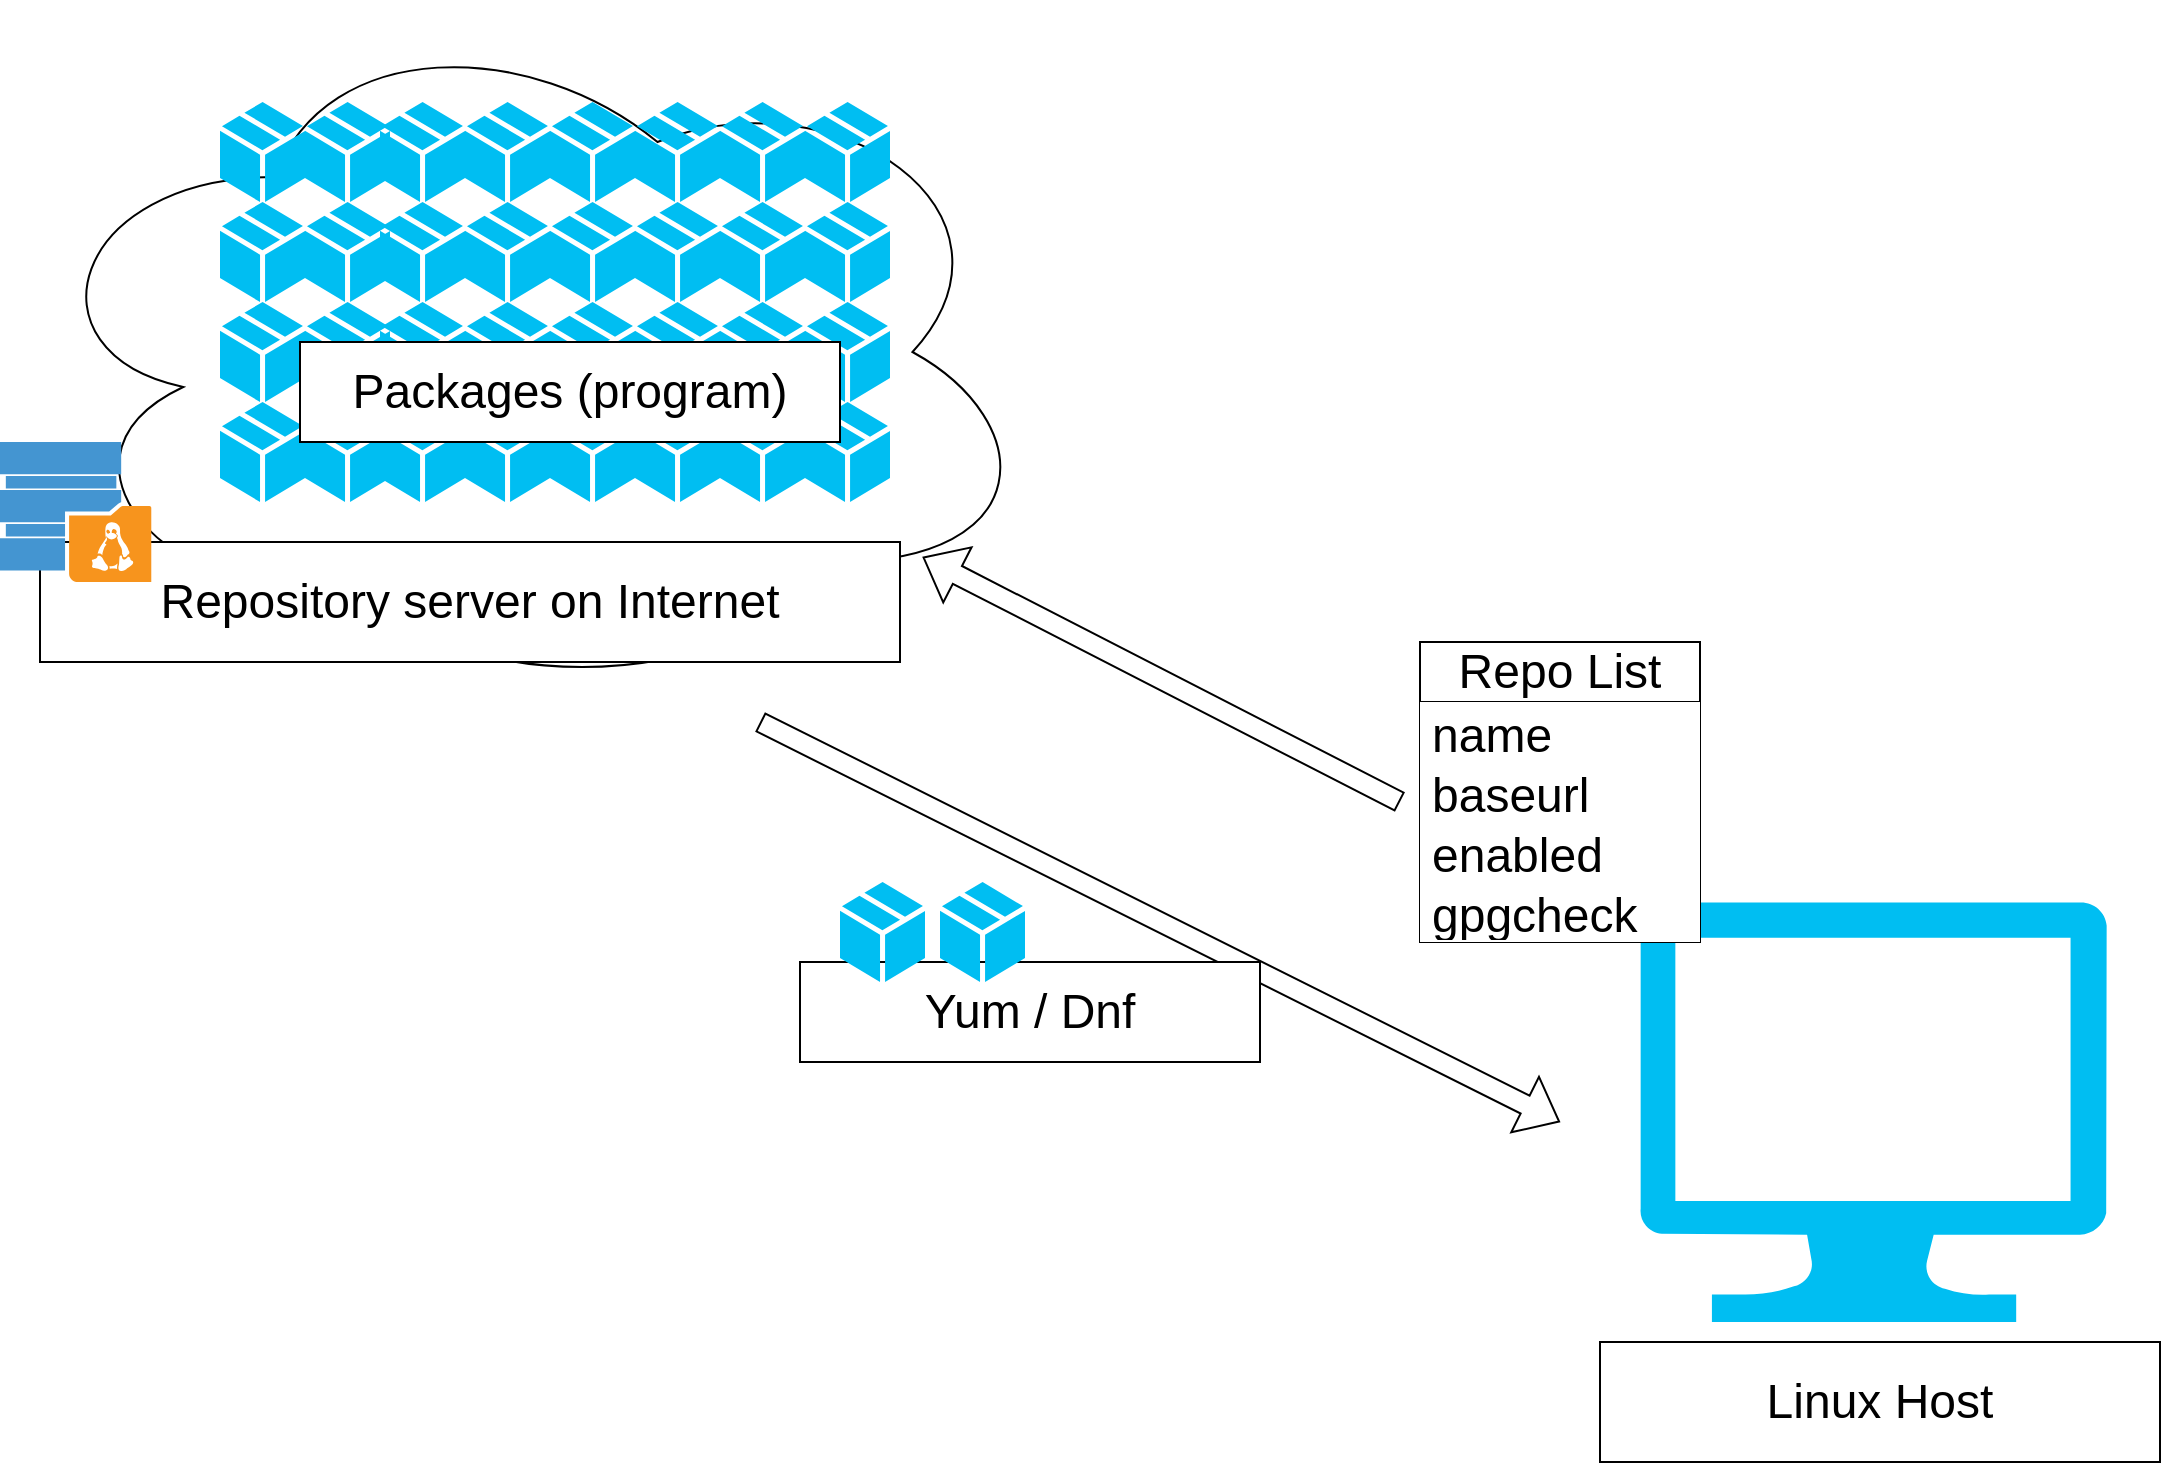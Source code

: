 <mxfile version="20.8.22" type="github">
  <diagram name="페이지-1" id="KyzcM3CwXOdCmTSFE3pm">
    <mxGraphModel dx="1325" dy="654" grid="1" gridSize="10" guides="1" tooltips="1" connect="1" arrows="1" fold="1" page="1" pageScale="1" pageWidth="1169" pageHeight="827" math="0" shadow="0">
      <root>
        <mxCell id="0" />
        <mxCell id="1" style="locked=1;" parent="0" />
        <mxCell id="UqRdVdEij4UEKLvfqGT5-1" value="" style="ellipse;shape=cloud;whiteSpace=wrap;html=1;" parent="1" vertex="1">
          <mxGeometry x="50" y="40" width="510" height="350" as="geometry" />
        </mxCell>
        <mxCell id="UqRdVdEij4UEKLvfqGT5-3" value="packages" style="locked=1;" parent="0" />
        <mxCell id="UqRdVdEij4UEKLvfqGT5-49" value="" style="group" parent="UqRdVdEij4UEKLvfqGT5-3" vertex="1" connectable="0">
          <mxGeometry x="150" y="90" width="335" height="200" as="geometry" />
        </mxCell>
        <mxCell id="UqRdVdEij4UEKLvfqGT5-20" value="" style="group" parent="UqRdVdEij4UEKLvfqGT5-49" vertex="1" connectable="0">
          <mxGeometry width="85" height="200" as="geometry" />
        </mxCell>
        <mxCell id="UqRdVdEij4UEKLvfqGT5-4" value="" style="verticalLabelPosition=bottom;html=1;verticalAlign=top;align=center;strokeColor=none;fillColor=#00BEF2;shape=mxgraph.azure.cloud_service_package_file;" parent="UqRdVdEij4UEKLvfqGT5-20" vertex="1">
          <mxGeometry width="42.5" height="50" as="geometry" />
        </mxCell>
        <mxCell id="UqRdVdEij4UEKLvfqGT5-5" value="" style="verticalLabelPosition=bottom;html=1;verticalAlign=top;align=center;strokeColor=none;fillColor=#00BEF2;shape=mxgraph.azure.cloud_service_package_file;" parent="UqRdVdEij4UEKLvfqGT5-20" vertex="1">
          <mxGeometry y="50" width="42.5" height="50" as="geometry" />
        </mxCell>
        <mxCell id="UqRdVdEij4UEKLvfqGT5-6" value="" style="verticalLabelPosition=bottom;html=1;verticalAlign=top;align=center;strokeColor=none;fillColor=#00BEF2;shape=mxgraph.azure.cloud_service_package_file;" parent="UqRdVdEij4UEKLvfqGT5-20" vertex="1">
          <mxGeometry y="100" width="42.5" height="50" as="geometry" />
        </mxCell>
        <mxCell id="UqRdVdEij4UEKLvfqGT5-7" value="" style="verticalLabelPosition=bottom;html=1;verticalAlign=top;align=center;strokeColor=none;fillColor=#00BEF2;shape=mxgraph.azure.cloud_service_package_file;" parent="UqRdVdEij4UEKLvfqGT5-20" vertex="1">
          <mxGeometry y="150" width="42.5" height="50" as="geometry" />
        </mxCell>
        <mxCell id="UqRdVdEij4UEKLvfqGT5-8" value="" style="verticalLabelPosition=bottom;html=1;verticalAlign=top;align=center;strokeColor=none;fillColor=#00BEF2;shape=mxgraph.azure.cloud_service_package_file;" parent="UqRdVdEij4UEKLvfqGT5-20" vertex="1">
          <mxGeometry x="42.5" width="42.5" height="50" as="geometry" />
        </mxCell>
        <mxCell id="UqRdVdEij4UEKLvfqGT5-9" value="" style="verticalLabelPosition=bottom;html=1;verticalAlign=top;align=center;strokeColor=none;fillColor=#00BEF2;shape=mxgraph.azure.cloud_service_package_file;" parent="UqRdVdEij4UEKLvfqGT5-20" vertex="1">
          <mxGeometry x="42.5" y="50" width="42.5" height="50" as="geometry" />
        </mxCell>
        <mxCell id="UqRdVdEij4UEKLvfqGT5-10" value="" style="verticalLabelPosition=bottom;html=1;verticalAlign=top;align=center;strokeColor=none;fillColor=#00BEF2;shape=mxgraph.azure.cloud_service_package_file;" parent="UqRdVdEij4UEKLvfqGT5-20" vertex="1">
          <mxGeometry x="42.5" y="100" width="42.5" height="50" as="geometry" />
        </mxCell>
        <mxCell id="UqRdVdEij4UEKLvfqGT5-11" value="" style="verticalLabelPosition=bottom;html=1;verticalAlign=top;align=center;strokeColor=none;fillColor=#00BEF2;shape=mxgraph.azure.cloud_service_package_file;" parent="UqRdVdEij4UEKLvfqGT5-20" vertex="1">
          <mxGeometry x="42.5" y="150" width="42.5" height="50" as="geometry" />
        </mxCell>
        <mxCell id="UqRdVdEij4UEKLvfqGT5-21" value="" style="group" parent="UqRdVdEij4UEKLvfqGT5-49" vertex="1" connectable="0">
          <mxGeometry x="80" width="85" height="200" as="geometry" />
        </mxCell>
        <mxCell id="UqRdVdEij4UEKLvfqGT5-22" value="" style="verticalLabelPosition=bottom;html=1;verticalAlign=top;align=center;strokeColor=none;fillColor=#00BEF2;shape=mxgraph.azure.cloud_service_package_file;" parent="UqRdVdEij4UEKLvfqGT5-21" vertex="1">
          <mxGeometry width="42.5" height="50" as="geometry" />
        </mxCell>
        <mxCell id="UqRdVdEij4UEKLvfqGT5-23" value="" style="verticalLabelPosition=bottom;html=1;verticalAlign=top;align=center;strokeColor=none;fillColor=#00BEF2;shape=mxgraph.azure.cloud_service_package_file;" parent="UqRdVdEij4UEKLvfqGT5-21" vertex="1">
          <mxGeometry y="50" width="42.5" height="50" as="geometry" />
        </mxCell>
        <mxCell id="UqRdVdEij4UEKLvfqGT5-24" value="" style="verticalLabelPosition=bottom;html=1;verticalAlign=top;align=center;strokeColor=none;fillColor=#00BEF2;shape=mxgraph.azure.cloud_service_package_file;" parent="UqRdVdEij4UEKLvfqGT5-21" vertex="1">
          <mxGeometry y="100" width="42.5" height="50" as="geometry" />
        </mxCell>
        <mxCell id="UqRdVdEij4UEKLvfqGT5-25" value="" style="verticalLabelPosition=bottom;html=1;verticalAlign=top;align=center;strokeColor=none;fillColor=#00BEF2;shape=mxgraph.azure.cloud_service_package_file;" parent="UqRdVdEij4UEKLvfqGT5-21" vertex="1">
          <mxGeometry y="150" width="42.5" height="50" as="geometry" />
        </mxCell>
        <mxCell id="UqRdVdEij4UEKLvfqGT5-26" value="" style="verticalLabelPosition=bottom;html=1;verticalAlign=top;align=center;strokeColor=none;fillColor=#00BEF2;shape=mxgraph.azure.cloud_service_package_file;" parent="UqRdVdEij4UEKLvfqGT5-21" vertex="1">
          <mxGeometry x="42.5" width="42.5" height="50" as="geometry" />
        </mxCell>
        <mxCell id="UqRdVdEij4UEKLvfqGT5-27" value="" style="verticalLabelPosition=bottom;html=1;verticalAlign=top;align=center;strokeColor=none;fillColor=#00BEF2;shape=mxgraph.azure.cloud_service_package_file;" parent="UqRdVdEij4UEKLvfqGT5-21" vertex="1">
          <mxGeometry x="42.5" y="50" width="42.5" height="50" as="geometry" />
        </mxCell>
        <mxCell id="UqRdVdEij4UEKLvfqGT5-28" value="" style="verticalLabelPosition=bottom;html=1;verticalAlign=top;align=center;strokeColor=none;fillColor=#00BEF2;shape=mxgraph.azure.cloud_service_package_file;" parent="UqRdVdEij4UEKLvfqGT5-21" vertex="1">
          <mxGeometry x="42.5" y="100" width="42.5" height="50" as="geometry" />
        </mxCell>
        <mxCell id="UqRdVdEij4UEKLvfqGT5-29" value="" style="verticalLabelPosition=bottom;html=1;verticalAlign=top;align=center;strokeColor=none;fillColor=#00BEF2;shape=mxgraph.azure.cloud_service_package_file;" parent="UqRdVdEij4UEKLvfqGT5-21" vertex="1">
          <mxGeometry x="42.5" y="150" width="42.5" height="50" as="geometry" />
        </mxCell>
        <mxCell id="UqRdVdEij4UEKLvfqGT5-30" value="" style="group" parent="UqRdVdEij4UEKLvfqGT5-49" vertex="1" connectable="0">
          <mxGeometry x="250" width="85" height="200" as="geometry" />
        </mxCell>
        <mxCell id="UqRdVdEij4UEKLvfqGT5-31" value="" style="verticalLabelPosition=bottom;html=1;verticalAlign=top;align=center;strokeColor=none;fillColor=#00BEF2;shape=mxgraph.azure.cloud_service_package_file;" parent="UqRdVdEij4UEKLvfqGT5-30" vertex="1">
          <mxGeometry width="42.5" height="50" as="geometry" />
        </mxCell>
        <mxCell id="UqRdVdEij4UEKLvfqGT5-32" value="" style="verticalLabelPosition=bottom;html=1;verticalAlign=top;align=center;strokeColor=none;fillColor=#00BEF2;shape=mxgraph.azure.cloud_service_package_file;" parent="UqRdVdEij4UEKLvfqGT5-30" vertex="1">
          <mxGeometry y="50" width="42.5" height="50" as="geometry" />
        </mxCell>
        <mxCell id="UqRdVdEij4UEKLvfqGT5-33" value="" style="verticalLabelPosition=bottom;html=1;verticalAlign=top;align=center;strokeColor=none;fillColor=#00BEF2;shape=mxgraph.azure.cloud_service_package_file;" parent="UqRdVdEij4UEKLvfqGT5-30" vertex="1">
          <mxGeometry y="100" width="42.5" height="50" as="geometry" />
        </mxCell>
        <mxCell id="UqRdVdEij4UEKLvfqGT5-34" value="" style="verticalLabelPosition=bottom;html=1;verticalAlign=top;align=center;strokeColor=none;fillColor=#00BEF2;shape=mxgraph.azure.cloud_service_package_file;" parent="UqRdVdEij4UEKLvfqGT5-30" vertex="1">
          <mxGeometry y="150" width="42.5" height="50" as="geometry" />
        </mxCell>
        <mxCell id="UqRdVdEij4UEKLvfqGT5-35" value="" style="verticalLabelPosition=bottom;html=1;verticalAlign=top;align=center;strokeColor=none;fillColor=#00BEF2;shape=mxgraph.azure.cloud_service_package_file;" parent="UqRdVdEij4UEKLvfqGT5-30" vertex="1">
          <mxGeometry x="42.5" width="42.5" height="50" as="geometry" />
        </mxCell>
        <mxCell id="UqRdVdEij4UEKLvfqGT5-36" value="" style="verticalLabelPosition=bottom;html=1;verticalAlign=top;align=center;strokeColor=none;fillColor=#00BEF2;shape=mxgraph.azure.cloud_service_package_file;" parent="UqRdVdEij4UEKLvfqGT5-30" vertex="1">
          <mxGeometry x="42.5" y="50" width="42.5" height="50" as="geometry" />
        </mxCell>
        <mxCell id="UqRdVdEij4UEKLvfqGT5-37" value="" style="verticalLabelPosition=bottom;html=1;verticalAlign=top;align=center;strokeColor=none;fillColor=#00BEF2;shape=mxgraph.azure.cloud_service_package_file;" parent="UqRdVdEij4UEKLvfqGT5-30" vertex="1">
          <mxGeometry x="42.5" y="100" width="42.5" height="50" as="geometry" />
        </mxCell>
        <mxCell id="UqRdVdEij4UEKLvfqGT5-38" value="" style="verticalLabelPosition=bottom;html=1;verticalAlign=top;align=center;strokeColor=none;fillColor=#00BEF2;shape=mxgraph.azure.cloud_service_package_file;" parent="UqRdVdEij4UEKLvfqGT5-30" vertex="1">
          <mxGeometry x="42.5" y="150" width="42.5" height="50" as="geometry" />
        </mxCell>
        <mxCell id="UqRdVdEij4UEKLvfqGT5-40" value="" style="group" parent="UqRdVdEij4UEKLvfqGT5-49" vertex="1" connectable="0">
          <mxGeometry x="165" width="145" height="200" as="geometry" />
        </mxCell>
        <mxCell id="UqRdVdEij4UEKLvfqGT5-41" value="" style="verticalLabelPosition=bottom;html=1;verticalAlign=top;align=center;strokeColor=none;fillColor=#00BEF2;shape=mxgraph.azure.cloud_service_package_file;" parent="UqRdVdEij4UEKLvfqGT5-40" vertex="1">
          <mxGeometry width="42.5" height="50" as="geometry" />
        </mxCell>
        <mxCell id="UqRdVdEij4UEKLvfqGT5-42" value="" style="verticalLabelPosition=bottom;html=1;verticalAlign=top;align=center;strokeColor=none;fillColor=#00BEF2;shape=mxgraph.azure.cloud_service_package_file;" parent="UqRdVdEij4UEKLvfqGT5-40" vertex="1">
          <mxGeometry y="50" width="42.5" height="50" as="geometry" />
        </mxCell>
        <mxCell id="UqRdVdEij4UEKLvfqGT5-43" value="" style="verticalLabelPosition=bottom;html=1;verticalAlign=top;align=center;strokeColor=none;fillColor=#00BEF2;shape=mxgraph.azure.cloud_service_package_file;" parent="UqRdVdEij4UEKLvfqGT5-40" vertex="1">
          <mxGeometry y="100" width="42.5" height="50" as="geometry" />
        </mxCell>
        <mxCell id="UqRdVdEij4UEKLvfqGT5-44" value="" style="verticalLabelPosition=bottom;html=1;verticalAlign=top;align=center;strokeColor=none;fillColor=#00BEF2;shape=mxgraph.azure.cloud_service_package_file;" parent="UqRdVdEij4UEKLvfqGT5-40" vertex="1">
          <mxGeometry y="150" width="42.5" height="50" as="geometry" />
        </mxCell>
        <mxCell id="UqRdVdEij4UEKLvfqGT5-45" value="" style="verticalLabelPosition=bottom;html=1;verticalAlign=top;align=center;strokeColor=none;fillColor=#00BEF2;shape=mxgraph.azure.cloud_service_package_file;" parent="UqRdVdEij4UEKLvfqGT5-40" vertex="1">
          <mxGeometry x="42.5" width="42.5" height="50" as="geometry" />
        </mxCell>
        <mxCell id="UqRdVdEij4UEKLvfqGT5-46" value="" style="verticalLabelPosition=bottom;html=1;verticalAlign=top;align=center;strokeColor=none;fillColor=#00BEF2;shape=mxgraph.azure.cloud_service_package_file;" parent="UqRdVdEij4UEKLvfqGT5-40" vertex="1">
          <mxGeometry x="42.5" y="50" width="42.5" height="50" as="geometry" />
        </mxCell>
        <mxCell id="UqRdVdEij4UEKLvfqGT5-47" value="" style="verticalLabelPosition=bottom;html=1;verticalAlign=top;align=center;strokeColor=none;fillColor=#00BEF2;shape=mxgraph.azure.cloud_service_package_file;" parent="UqRdVdEij4UEKLvfqGT5-40" vertex="1">
          <mxGeometry x="42.5" y="100" width="42.5" height="50" as="geometry" />
        </mxCell>
        <mxCell id="UqRdVdEij4UEKLvfqGT5-48" value="" style="verticalLabelPosition=bottom;html=1;verticalAlign=top;align=center;strokeColor=none;fillColor=#00BEF2;shape=mxgraph.azure.cloud_service_package_file;" parent="UqRdVdEij4UEKLvfqGT5-40" vertex="1">
          <mxGeometry x="42.5" y="150" width="42.5" height="50" as="geometry" />
        </mxCell>
        <mxCell id="UqRdVdEij4UEKLvfqGT5-50" value="&lt;font style=&quot;font-size: 24px;&quot;&gt;Packages (program)&lt;/font&gt;" style="text;html=1;align=center;verticalAlign=middle;whiteSpace=wrap;rounded=0;fillColor=default;strokeColor=default;" parent="UqRdVdEij4UEKLvfqGT5-40" vertex="1">
          <mxGeometry x="-125" y="120" width="270" height="50" as="geometry" />
        </mxCell>
        <mxCell id="UqRdVdEij4UEKLvfqGT5-59" value="" style="shape=flexArrow;endArrow=classic;html=1;rounded=0;fontSize=24;entryX=0.885;entryY=0.793;entryDx=0;entryDy=0;entryPerimeter=0;fillColor=default;" parent="UqRdVdEij4UEKLvfqGT5-3" target="UqRdVdEij4UEKLvfqGT5-1" edge="1">
          <mxGeometry width="50" height="50" relative="1" as="geometry">
            <mxPoint x="740" y="440" as="sourcePoint" />
            <mxPoint x="680" y="370" as="targetPoint" />
          </mxGeometry>
        </mxCell>
        <mxCell id="UqRdVdEij4UEKLvfqGT5-66" value="" style="verticalLabelPosition=bottom;html=1;verticalAlign=top;align=center;strokeColor=none;fillColor=#00BEF2;shape=mxgraph.azure.computer;pointerEvents=1;fontSize=24;" parent="UqRdVdEij4UEKLvfqGT5-3" vertex="1">
          <mxGeometry x="860" y="490" width="233.33" height="210" as="geometry" />
        </mxCell>
        <object label="Repo List" list1="name" list2="baseurl" list3="enabled" list4="gpgcheck" id="UqRdVdEij4UEKLvfqGT5-62">
          <mxCell style="swimlane;fontStyle=0;childLayout=stackLayout;horizontal=1;startSize=30;horizontalStack=0;resizeParent=1;resizeParentMax=0;resizeLast=0;collapsible=1;marginBottom=0;whiteSpace=wrap;html=1;strokeColor=default;fontSize=24;fillColor=default;swimlaneLine=1;glass=0;" parent="UqRdVdEij4UEKLvfqGT5-3" vertex="1">
            <mxGeometry x="750" y="360" width="140" height="150" as="geometry" />
          </mxCell>
        </object>
        <mxCell id="UqRdVdEij4UEKLvfqGT5-63" value="name" style="text;strokeColor=none;fillColor=default;align=left;verticalAlign=middle;spacingLeft=4;spacingRight=4;overflow=hidden;points=[[0,0.5],[1,0.5]];portConstraint=eastwest;rotatable=0;whiteSpace=wrap;html=1;fontSize=24;" parent="UqRdVdEij4UEKLvfqGT5-62" vertex="1">
          <mxGeometry y="30" width="140" height="30" as="geometry" />
        </mxCell>
        <mxCell id="UqRdVdEij4UEKLvfqGT5-64" value="baseurl" style="text;strokeColor=none;fillColor=default;align=left;verticalAlign=middle;spacingLeft=4;spacingRight=4;overflow=hidden;points=[[0,0.5],[1,0.5]];portConstraint=eastwest;rotatable=0;whiteSpace=wrap;html=1;fontSize=24;" parent="UqRdVdEij4UEKLvfqGT5-62" vertex="1">
          <mxGeometry y="60" width="140" height="30" as="geometry" />
        </mxCell>
        <mxCell id="UqRdVdEij4UEKLvfqGT5-65" value="enabled" style="text;strokeColor=none;fillColor=default;align=left;verticalAlign=middle;spacingLeft=4;spacingRight=4;overflow=hidden;points=[[0,0.5],[1,0.5]];portConstraint=eastwest;rotatable=0;whiteSpace=wrap;html=1;fontSize=24;" parent="UqRdVdEij4UEKLvfqGT5-62" vertex="1">
          <mxGeometry y="90" width="140" height="30" as="geometry" />
        </mxCell>
        <mxCell id="UqRdVdEij4UEKLvfqGT5-71" value="gpgcheck" style="text;strokeColor=none;fillColor=default;align=left;verticalAlign=middle;spacingLeft=4;spacingRight=4;overflow=hidden;points=[[0,0.5],[1,0.5]];portConstraint=eastwest;rotatable=0;whiteSpace=wrap;html=1;fontSize=24;" parent="UqRdVdEij4UEKLvfqGT5-62" vertex="1">
          <mxGeometry y="120" width="140" height="30" as="geometry" />
        </mxCell>
        <mxCell id="UqRdVdEij4UEKLvfqGT5-72" value="" style="shape=flexArrow;endArrow=classic;html=1;rounded=0;fontSize=24;fillColor=default;" parent="UqRdVdEij4UEKLvfqGT5-3" edge="1">
          <mxGeometry width="50" height="50" relative="1" as="geometry">
            <mxPoint x="420" y="400" as="sourcePoint" />
            <mxPoint x="820" y="600" as="targetPoint" />
          </mxGeometry>
        </mxCell>
        <mxCell id="UqRdVdEij4UEKLvfqGT5-73" value="Yum / Dnf" style="rounded=0;whiteSpace=wrap;html=1;glass=0;strokeColor=default;fontSize=24;fillColor=default;" parent="UqRdVdEij4UEKLvfqGT5-3" vertex="1">
          <mxGeometry x="440" y="520" width="230" height="50" as="geometry" />
        </mxCell>
        <mxCell id="UqRdVdEij4UEKLvfqGT5-74" value="" style="verticalLabelPosition=bottom;html=1;verticalAlign=top;align=center;strokeColor=none;fillColor=#00BEF2;shape=mxgraph.azure.cloud_service_package_file;glass=0;fontSize=24;" parent="UqRdVdEij4UEKLvfqGT5-3" vertex="1">
          <mxGeometry x="460" y="480" width="42.5" height="50" as="geometry" />
        </mxCell>
        <mxCell id="UqRdVdEij4UEKLvfqGT5-75" value="" style="verticalLabelPosition=bottom;html=1;verticalAlign=top;align=center;strokeColor=none;fillColor=#00BEF2;shape=mxgraph.azure.cloud_service_package_file;glass=0;fontSize=24;" parent="UqRdVdEij4UEKLvfqGT5-3" vertex="1">
          <mxGeometry x="510" y="480" width="42.5" height="50" as="geometry" />
        </mxCell>
        <mxCell id="UqRdVdEij4UEKLvfqGT5-76" value="Linux Host" style="rounded=0;whiteSpace=wrap;html=1;glass=0;strokeColor=default;fontSize=24;fillColor=default;" parent="UqRdVdEij4UEKLvfqGT5-3" vertex="1">
          <mxGeometry x="840" y="710" width="280" height="60" as="geometry" />
        </mxCell>
        <mxCell id="UqRdVdEij4UEKLvfqGT5-77" value="Repository server on Internet" style="rounded=0;whiteSpace=wrap;html=1;glass=0;strokeColor=default;fontSize=24;fillColor=default;" parent="UqRdVdEij4UEKLvfqGT5-3" vertex="1">
          <mxGeometry x="60" y="310" width="430" height="60" as="geometry" />
        </mxCell>
        <mxCell id="zSmVEiJgCLaj5jH9_b5u-1" value="icon" parent="0" />
        <mxCell id="zSmVEiJgCLaj5jH9_b5u-2" value="" style="shadow=0;dashed=0;html=1;strokeColor=none;fillColor=#4495D1;labelPosition=center;verticalLabelPosition=bottom;verticalAlign=top;align=center;outlineConnect=0;shape=mxgraph.veeam.linux_repository;" vertex="1" parent="zSmVEiJgCLaj5jH9_b5u-1">
          <mxGeometry x="40" y="260" width="75.64" height="70" as="geometry" />
        </mxCell>
      </root>
    </mxGraphModel>
  </diagram>
</mxfile>
